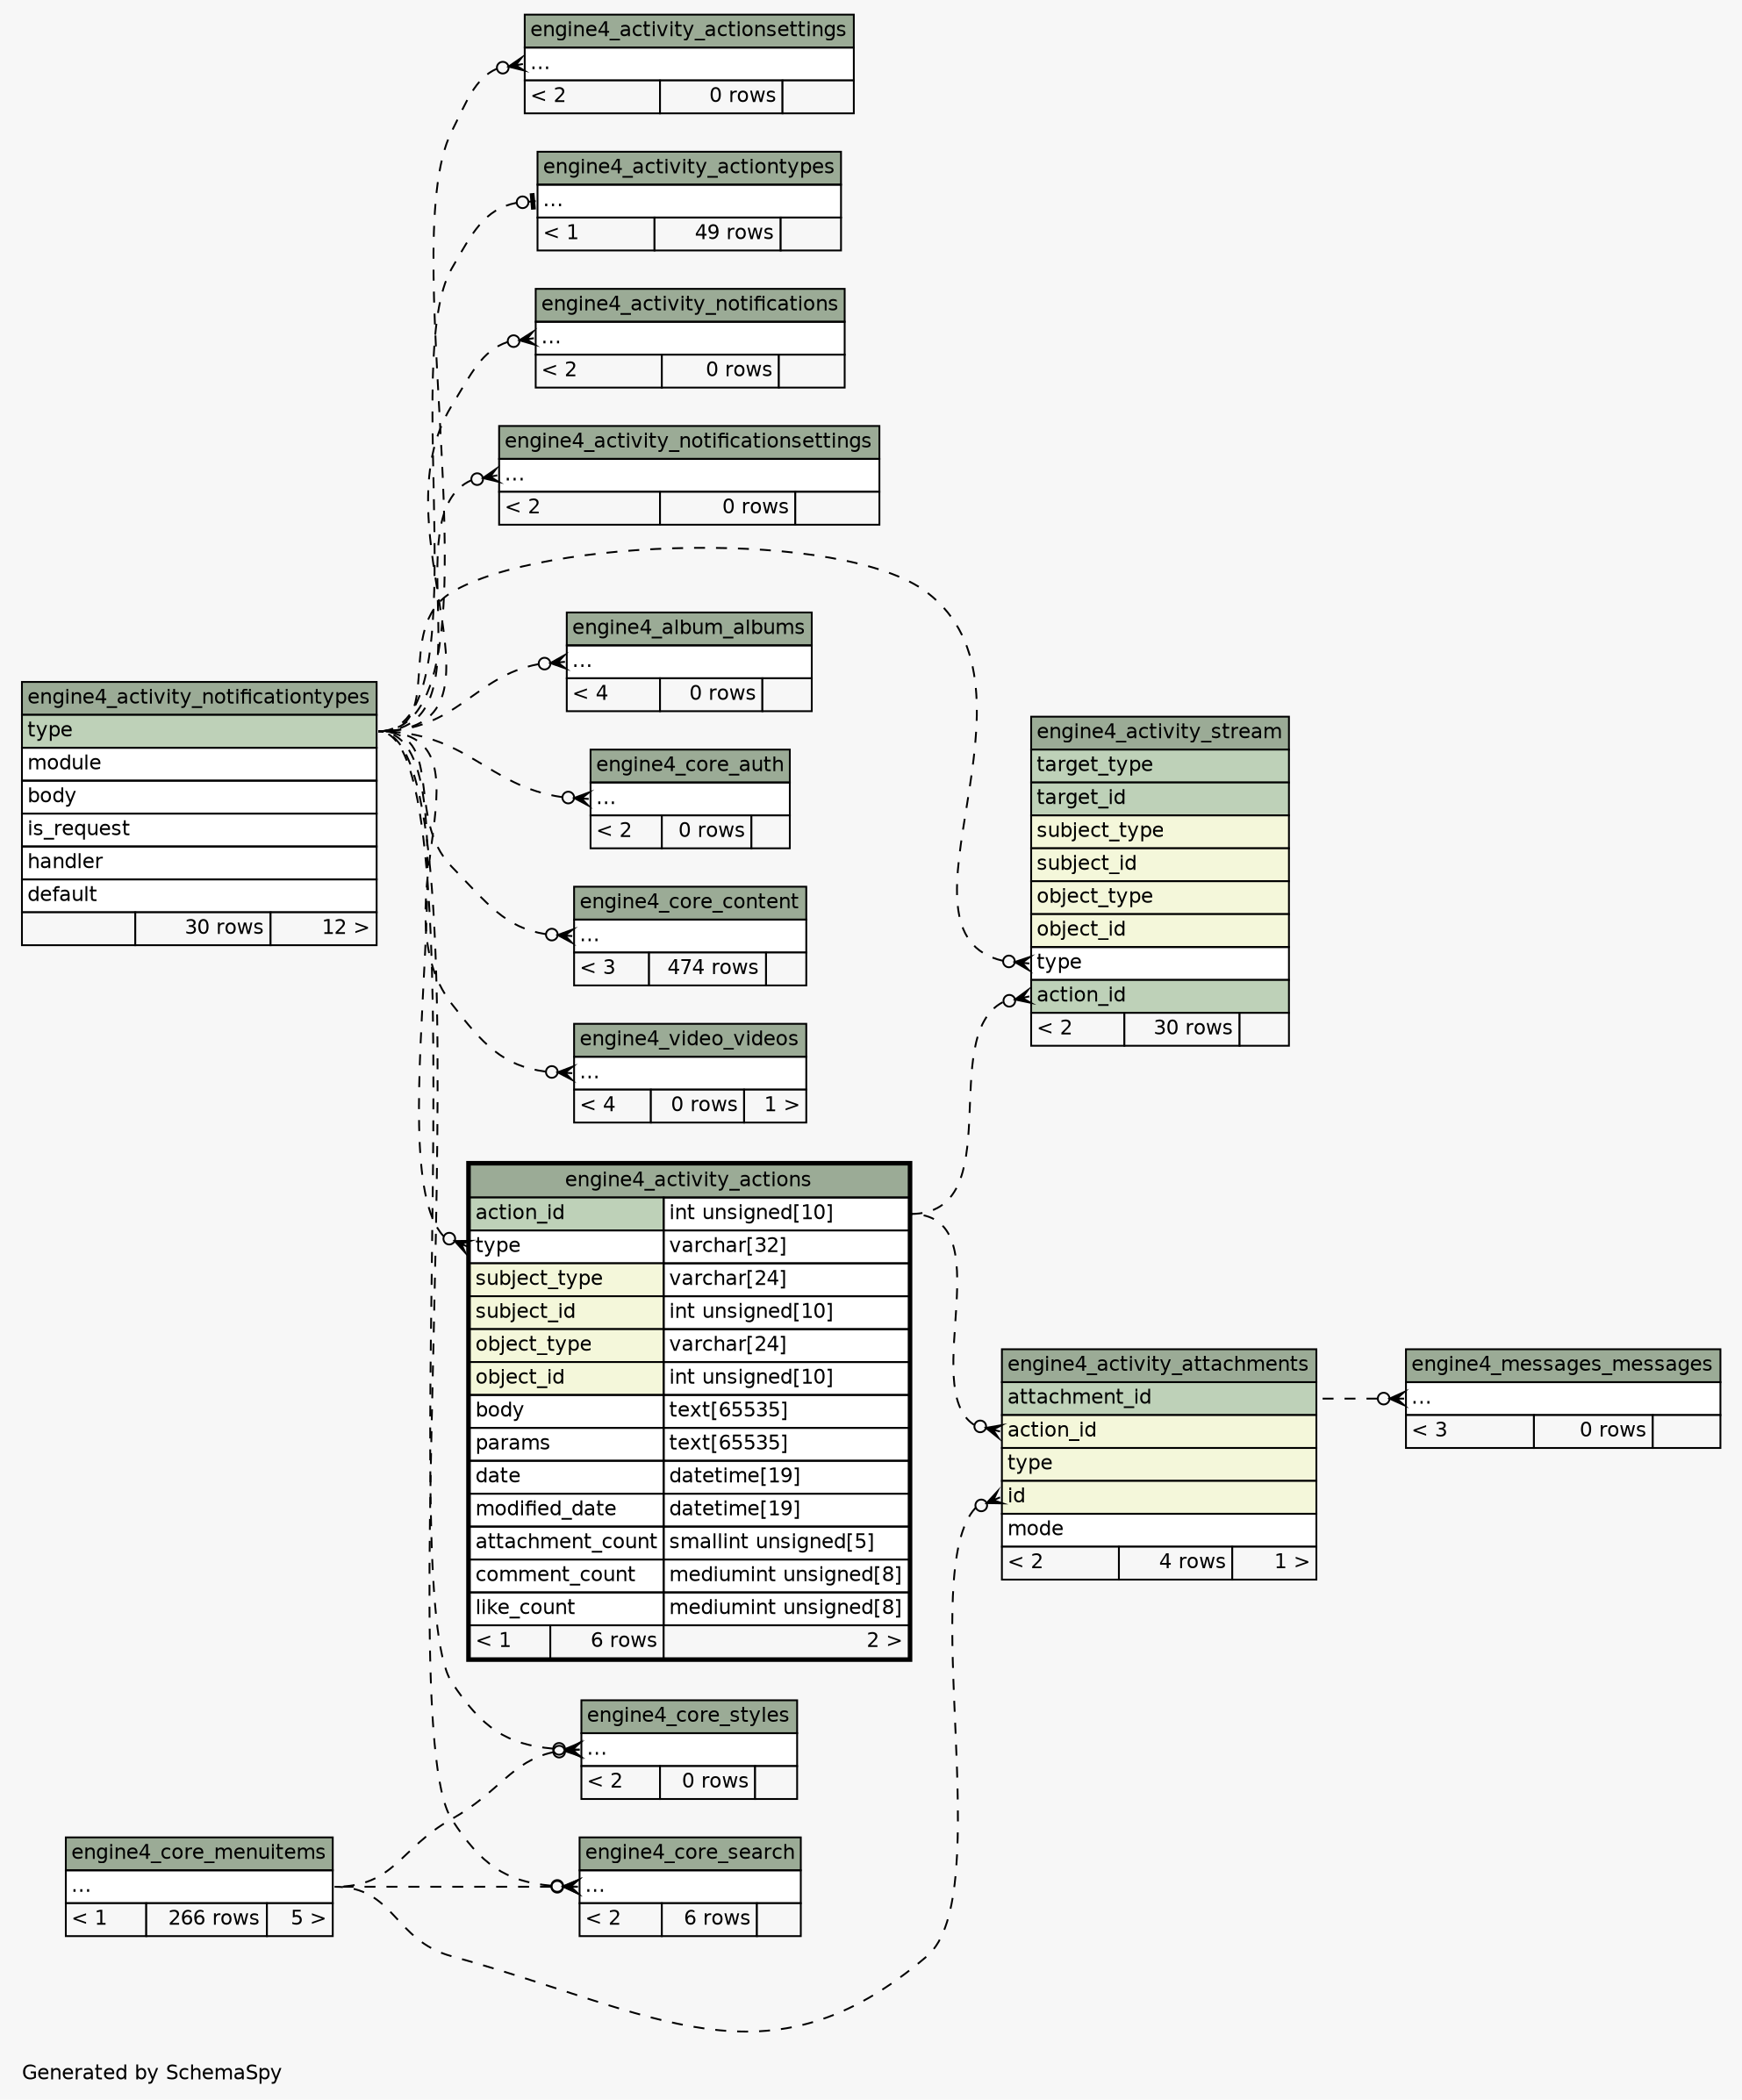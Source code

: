 // dot 2.38.0 on Windows 10 10.0
// SchemaSpy rev 590
digraph "impliedTwoDegreesRelationshipsDiagram" {
  graph [
    rankdir="RL"
    bgcolor="#f7f7f7"
    label="\nGenerated by SchemaSpy"
    labeljust="l"
    nodesep="0.18"
    ranksep="0.46"
    fontname="Helvetica"
    fontsize="11"
  ];
  node [
    fontname="Helvetica"
    fontsize="11"
    shape="plaintext"
  ];
  edge [
    arrowsize="0.8"
  ];
  "engine4_activity_actions":"type":w -> "engine4_activity_notificationtypes":"type":e [arrowhead=none dir=back arrowtail=crowodot style=dashed];
  "engine4_activity_actionsettings":"elipses":w -> "engine4_activity_notificationtypes":"type":e [arrowhead=none dir=back arrowtail=crowodot style=dashed];
  "engine4_activity_actiontypes":"elipses":w -> "engine4_activity_notificationtypes":"type":e [arrowhead=none dir=back arrowtail=teeodot style=dashed];
  "engine4_activity_attachments":"action_id":w -> "engine4_activity_actions":"action_id.type":e [arrowhead=none dir=back arrowtail=crowodot style=dashed];
  "engine4_activity_attachments":"id":w -> "engine4_core_menuitems":"elipses":e [arrowhead=none dir=back arrowtail=crowodot style=dashed];
  "engine4_activity_notifications":"elipses":w -> "engine4_activity_notificationtypes":"type":e [arrowhead=none dir=back arrowtail=crowodot style=dashed];
  "engine4_activity_notificationsettings":"elipses":w -> "engine4_activity_notificationtypes":"type":e [arrowhead=none dir=back arrowtail=crowodot style=dashed];
  "engine4_activity_stream":"action_id":w -> "engine4_activity_actions":"action_id.type":e [arrowhead=none dir=back arrowtail=crowodot style=dashed];
  "engine4_activity_stream":"type":w -> "engine4_activity_notificationtypes":"type":e [arrowhead=none dir=back arrowtail=crowodot style=dashed];
  "engine4_album_albums":"elipses":w -> "engine4_activity_notificationtypes":"type":e [arrowhead=none dir=back arrowtail=crowodot style=dashed];
  "engine4_core_auth":"elipses":w -> "engine4_activity_notificationtypes":"type":e [arrowhead=none dir=back arrowtail=crowodot style=dashed];
  "engine4_core_content":"elipses":w -> "engine4_activity_notificationtypes":"type":e [arrowhead=none dir=back arrowtail=crowodot style=dashed];
  "engine4_core_search":"elipses":w -> "engine4_core_menuitems":"elipses":e [arrowhead=none dir=back arrowtail=crowodot style=dashed];
  "engine4_core_search":"elipses":w -> "engine4_activity_notificationtypes":"type":e [arrowhead=none dir=back arrowtail=crowodot style=dashed];
  "engine4_core_styles":"elipses":w -> "engine4_core_menuitems":"elipses":e [arrowhead=none dir=back arrowtail=crowodot style=dashed];
  "engine4_core_styles":"elipses":w -> "engine4_activity_notificationtypes":"type":e [arrowhead=none dir=back arrowtail=crowodot style=dashed];
  "engine4_messages_messages":"elipses":w -> "engine4_activity_attachments":"attachment_id":e [arrowhead=none dir=back arrowtail=crowodot style=dashed];
  "engine4_video_videos":"elipses":w -> "engine4_activity_notificationtypes":"type":e [arrowhead=none dir=back arrowtail=crowodot style=dashed];
  "engine4_activity_actions" [
    label=<
    <TABLE BORDER="2" CELLBORDER="1" CELLSPACING="0" BGCOLOR="#ffffff">
      <TR><TD COLSPAN="3" BGCOLOR="#9bab96" ALIGN="CENTER">engine4_activity_actions</TD></TR>
      <TR><TD PORT="action_id" COLSPAN="2" BGCOLOR="#bed1b8" ALIGN="LEFT">action_id</TD><TD PORT="action_id.type" ALIGN="LEFT">int unsigned[10]</TD></TR>
      <TR><TD PORT="type" COLSPAN="2" ALIGN="LEFT">type</TD><TD PORT="type.type" ALIGN="LEFT">varchar[32]</TD></TR>
      <TR><TD PORT="subject_type" COLSPAN="2" BGCOLOR="#f4f7da" ALIGN="LEFT">subject_type</TD><TD PORT="subject_type.type" ALIGN="LEFT">varchar[24]</TD></TR>
      <TR><TD PORT="subject_id" COLSPAN="2" BGCOLOR="#f4f7da" ALIGN="LEFT">subject_id</TD><TD PORT="subject_id.type" ALIGN="LEFT">int unsigned[10]</TD></TR>
      <TR><TD PORT="object_type" COLSPAN="2" BGCOLOR="#f4f7da" ALIGN="LEFT">object_type</TD><TD PORT="object_type.type" ALIGN="LEFT">varchar[24]</TD></TR>
      <TR><TD PORT="object_id" COLSPAN="2" BGCOLOR="#f4f7da" ALIGN="LEFT">object_id</TD><TD PORT="object_id.type" ALIGN="LEFT">int unsigned[10]</TD></TR>
      <TR><TD PORT="body" COLSPAN="2" ALIGN="LEFT">body</TD><TD PORT="body.type" ALIGN="LEFT">text[65535]</TD></TR>
      <TR><TD PORT="params" COLSPAN="2" ALIGN="LEFT">params</TD><TD PORT="params.type" ALIGN="LEFT">text[65535]</TD></TR>
      <TR><TD PORT="date" COLSPAN="2" ALIGN="LEFT">date</TD><TD PORT="date.type" ALIGN="LEFT">datetime[19]</TD></TR>
      <TR><TD PORT="modified_date" COLSPAN="2" ALIGN="LEFT">modified_date</TD><TD PORT="modified_date.type" ALIGN="LEFT">datetime[19]</TD></TR>
      <TR><TD PORT="attachment_count" COLSPAN="2" ALIGN="LEFT">attachment_count</TD><TD PORT="attachment_count.type" ALIGN="LEFT">smallint unsigned[5]</TD></TR>
      <TR><TD PORT="comment_count" COLSPAN="2" ALIGN="LEFT">comment_count</TD><TD PORT="comment_count.type" ALIGN="LEFT">mediumint unsigned[8]</TD></TR>
      <TR><TD PORT="like_count" COLSPAN="2" ALIGN="LEFT">like_count</TD><TD PORT="like_count.type" ALIGN="LEFT">mediumint unsigned[8]</TD></TR>
      <TR><TD ALIGN="LEFT" BGCOLOR="#f7f7f7">&lt; 1</TD><TD ALIGN="RIGHT" BGCOLOR="#f7f7f7">6 rows</TD><TD ALIGN="RIGHT" BGCOLOR="#f7f7f7">2 &gt;</TD></TR>
    </TABLE>>
    URL="engine4_activity_actions.html"
    tooltip="engine4_activity_actions"
  ];
  "engine4_activity_actionsettings" [
    label=<
    <TABLE BORDER="0" CELLBORDER="1" CELLSPACING="0" BGCOLOR="#ffffff">
      <TR><TD COLSPAN="3" BGCOLOR="#9bab96" ALIGN="CENTER">engine4_activity_actionsettings</TD></TR>
      <TR><TD PORT="elipses" COLSPAN="3" ALIGN="LEFT">...</TD></TR>
      <TR><TD ALIGN="LEFT" BGCOLOR="#f7f7f7">&lt; 2</TD><TD ALIGN="RIGHT" BGCOLOR="#f7f7f7">0 rows</TD><TD ALIGN="RIGHT" BGCOLOR="#f7f7f7">  </TD></TR>
    </TABLE>>
    URL="engine4_activity_actionsettings.html"
    tooltip="engine4_activity_actionsettings"
  ];
  "engine4_activity_actiontypes" [
    label=<
    <TABLE BORDER="0" CELLBORDER="1" CELLSPACING="0" BGCOLOR="#ffffff">
      <TR><TD COLSPAN="3" BGCOLOR="#9bab96" ALIGN="CENTER">engine4_activity_actiontypes</TD></TR>
      <TR><TD PORT="elipses" COLSPAN="3" ALIGN="LEFT">...</TD></TR>
      <TR><TD ALIGN="LEFT" BGCOLOR="#f7f7f7">&lt; 1</TD><TD ALIGN="RIGHT" BGCOLOR="#f7f7f7">49 rows</TD><TD ALIGN="RIGHT" BGCOLOR="#f7f7f7">  </TD></TR>
    </TABLE>>
    URL="engine4_activity_actiontypes.html"
    tooltip="engine4_activity_actiontypes"
  ];
  "engine4_activity_attachments" [
    label=<
    <TABLE BORDER="0" CELLBORDER="1" CELLSPACING="0" BGCOLOR="#ffffff">
      <TR><TD COLSPAN="3" BGCOLOR="#9bab96" ALIGN="CENTER">engine4_activity_attachments</TD></TR>
      <TR><TD PORT="attachment_id" COLSPAN="3" BGCOLOR="#bed1b8" ALIGN="LEFT">attachment_id</TD></TR>
      <TR><TD PORT="action_id" COLSPAN="3" BGCOLOR="#f4f7da" ALIGN="LEFT">action_id</TD></TR>
      <TR><TD PORT="type" COLSPAN="3" BGCOLOR="#f4f7da" ALIGN="LEFT">type</TD></TR>
      <TR><TD PORT="id" COLSPAN="3" BGCOLOR="#f4f7da" ALIGN="LEFT">id</TD></TR>
      <TR><TD PORT="mode" COLSPAN="3" ALIGN="LEFT">mode</TD></TR>
      <TR><TD ALIGN="LEFT" BGCOLOR="#f7f7f7">&lt; 2</TD><TD ALIGN="RIGHT" BGCOLOR="#f7f7f7">4 rows</TD><TD ALIGN="RIGHT" BGCOLOR="#f7f7f7">1 &gt;</TD></TR>
    </TABLE>>
    URL="engine4_activity_attachments.html"
    tooltip="engine4_activity_attachments"
  ];
  "engine4_activity_notifications" [
    label=<
    <TABLE BORDER="0" CELLBORDER="1" CELLSPACING="0" BGCOLOR="#ffffff">
      <TR><TD COLSPAN="3" BGCOLOR="#9bab96" ALIGN="CENTER">engine4_activity_notifications</TD></TR>
      <TR><TD PORT="elipses" COLSPAN="3" ALIGN="LEFT">...</TD></TR>
      <TR><TD ALIGN="LEFT" BGCOLOR="#f7f7f7">&lt; 2</TD><TD ALIGN="RIGHT" BGCOLOR="#f7f7f7">0 rows</TD><TD ALIGN="RIGHT" BGCOLOR="#f7f7f7">  </TD></TR>
    </TABLE>>
    URL="engine4_activity_notifications.html"
    tooltip="engine4_activity_notifications"
  ];
  "engine4_activity_notificationsettings" [
    label=<
    <TABLE BORDER="0" CELLBORDER="1" CELLSPACING="0" BGCOLOR="#ffffff">
      <TR><TD COLSPAN="3" BGCOLOR="#9bab96" ALIGN="CENTER">engine4_activity_notificationsettings</TD></TR>
      <TR><TD PORT="elipses" COLSPAN="3" ALIGN="LEFT">...</TD></TR>
      <TR><TD ALIGN="LEFT" BGCOLOR="#f7f7f7">&lt; 2</TD><TD ALIGN="RIGHT" BGCOLOR="#f7f7f7">0 rows</TD><TD ALIGN="RIGHT" BGCOLOR="#f7f7f7">  </TD></TR>
    </TABLE>>
    URL="engine4_activity_notificationsettings.html"
    tooltip="engine4_activity_notificationsettings"
  ];
  "engine4_activity_notificationtypes" [
    label=<
    <TABLE BORDER="0" CELLBORDER="1" CELLSPACING="0" BGCOLOR="#ffffff">
      <TR><TD COLSPAN="3" BGCOLOR="#9bab96" ALIGN="CENTER">engine4_activity_notificationtypes</TD></TR>
      <TR><TD PORT="type" COLSPAN="3" BGCOLOR="#bed1b8" ALIGN="LEFT">type</TD></TR>
      <TR><TD PORT="module" COLSPAN="3" ALIGN="LEFT">module</TD></TR>
      <TR><TD PORT="body" COLSPAN="3" ALIGN="LEFT">body</TD></TR>
      <TR><TD PORT="is_request" COLSPAN="3" ALIGN="LEFT">is_request</TD></TR>
      <TR><TD PORT="handler" COLSPAN="3" ALIGN="LEFT">handler</TD></TR>
      <TR><TD PORT="default" COLSPAN="3" ALIGN="LEFT">default</TD></TR>
      <TR><TD ALIGN="LEFT" BGCOLOR="#f7f7f7">  </TD><TD ALIGN="RIGHT" BGCOLOR="#f7f7f7">30 rows</TD><TD ALIGN="RIGHT" BGCOLOR="#f7f7f7">12 &gt;</TD></TR>
    </TABLE>>
    URL="engine4_activity_notificationtypes.html"
    tooltip="engine4_activity_notificationtypes"
  ];
  "engine4_activity_stream" [
    label=<
    <TABLE BORDER="0" CELLBORDER="1" CELLSPACING="0" BGCOLOR="#ffffff">
      <TR><TD COLSPAN="3" BGCOLOR="#9bab96" ALIGN="CENTER">engine4_activity_stream</TD></TR>
      <TR><TD PORT="target_type" COLSPAN="3" BGCOLOR="#bed1b8" ALIGN="LEFT">target_type</TD></TR>
      <TR><TD PORT="target_id" COLSPAN="3" BGCOLOR="#bed1b8" ALIGN="LEFT">target_id</TD></TR>
      <TR><TD PORT="subject_type" COLSPAN="3" BGCOLOR="#f4f7da" ALIGN="LEFT">subject_type</TD></TR>
      <TR><TD PORT="subject_id" COLSPAN="3" BGCOLOR="#f4f7da" ALIGN="LEFT">subject_id</TD></TR>
      <TR><TD PORT="object_type" COLSPAN="3" BGCOLOR="#f4f7da" ALIGN="LEFT">object_type</TD></TR>
      <TR><TD PORT="object_id" COLSPAN="3" BGCOLOR="#f4f7da" ALIGN="LEFT">object_id</TD></TR>
      <TR><TD PORT="type" COLSPAN="3" ALIGN="LEFT">type</TD></TR>
      <TR><TD PORT="action_id" COLSPAN="3" BGCOLOR="#bed1b8" ALIGN="LEFT">action_id</TD></TR>
      <TR><TD ALIGN="LEFT" BGCOLOR="#f7f7f7">&lt; 2</TD><TD ALIGN="RIGHT" BGCOLOR="#f7f7f7">30 rows</TD><TD ALIGN="RIGHT" BGCOLOR="#f7f7f7">  </TD></TR>
    </TABLE>>
    URL="engine4_activity_stream.html"
    tooltip="engine4_activity_stream"
  ];
  "engine4_album_albums" [
    label=<
    <TABLE BORDER="0" CELLBORDER="1" CELLSPACING="0" BGCOLOR="#ffffff">
      <TR><TD COLSPAN="3" BGCOLOR="#9bab96" ALIGN="CENTER">engine4_album_albums</TD></TR>
      <TR><TD PORT="elipses" COLSPAN="3" ALIGN="LEFT">...</TD></TR>
      <TR><TD ALIGN="LEFT" BGCOLOR="#f7f7f7">&lt; 4</TD><TD ALIGN="RIGHT" BGCOLOR="#f7f7f7">0 rows</TD><TD ALIGN="RIGHT" BGCOLOR="#f7f7f7">  </TD></TR>
    </TABLE>>
    URL="engine4_album_albums.html"
    tooltip="engine4_album_albums"
  ];
  "engine4_core_auth" [
    label=<
    <TABLE BORDER="0" CELLBORDER="1" CELLSPACING="0" BGCOLOR="#ffffff">
      <TR><TD COLSPAN="3" BGCOLOR="#9bab96" ALIGN="CENTER">engine4_core_auth</TD></TR>
      <TR><TD PORT="elipses" COLSPAN="3" ALIGN="LEFT">...</TD></TR>
      <TR><TD ALIGN="LEFT" BGCOLOR="#f7f7f7">&lt; 2</TD><TD ALIGN="RIGHT" BGCOLOR="#f7f7f7">0 rows</TD><TD ALIGN="RIGHT" BGCOLOR="#f7f7f7">  </TD></TR>
    </TABLE>>
    URL="engine4_core_auth.html"
    tooltip="engine4_core_auth"
  ];
  "engine4_core_content" [
    label=<
    <TABLE BORDER="0" CELLBORDER="1" CELLSPACING="0" BGCOLOR="#ffffff">
      <TR><TD COLSPAN="3" BGCOLOR="#9bab96" ALIGN="CENTER">engine4_core_content</TD></TR>
      <TR><TD PORT="elipses" COLSPAN="3" ALIGN="LEFT">...</TD></TR>
      <TR><TD ALIGN="LEFT" BGCOLOR="#f7f7f7">&lt; 3</TD><TD ALIGN="RIGHT" BGCOLOR="#f7f7f7">474 rows</TD><TD ALIGN="RIGHT" BGCOLOR="#f7f7f7">  </TD></TR>
    </TABLE>>
    URL="engine4_core_content.html"
    tooltip="engine4_core_content"
  ];
  "engine4_core_menuitems" [
    label=<
    <TABLE BORDER="0" CELLBORDER="1" CELLSPACING="0" BGCOLOR="#ffffff">
      <TR><TD COLSPAN="3" BGCOLOR="#9bab96" ALIGN="CENTER">engine4_core_menuitems</TD></TR>
      <TR><TD PORT="elipses" COLSPAN="3" ALIGN="LEFT">...</TD></TR>
      <TR><TD ALIGN="LEFT" BGCOLOR="#f7f7f7">&lt; 1</TD><TD ALIGN="RIGHT" BGCOLOR="#f7f7f7">266 rows</TD><TD ALIGN="RIGHT" BGCOLOR="#f7f7f7">5 &gt;</TD></TR>
    </TABLE>>
    URL="engine4_core_menuitems.html"
    tooltip="engine4_core_menuitems"
  ];
  "engine4_core_search" [
    label=<
    <TABLE BORDER="0" CELLBORDER="1" CELLSPACING="0" BGCOLOR="#ffffff">
      <TR><TD COLSPAN="3" BGCOLOR="#9bab96" ALIGN="CENTER">engine4_core_search</TD></TR>
      <TR><TD PORT="elipses" COLSPAN="3" ALIGN="LEFT">...</TD></TR>
      <TR><TD ALIGN="LEFT" BGCOLOR="#f7f7f7">&lt; 2</TD><TD ALIGN="RIGHT" BGCOLOR="#f7f7f7">6 rows</TD><TD ALIGN="RIGHT" BGCOLOR="#f7f7f7">  </TD></TR>
    </TABLE>>
    URL="engine4_core_search.html"
    tooltip="engine4_core_search"
  ];
  "engine4_core_styles" [
    label=<
    <TABLE BORDER="0" CELLBORDER="1" CELLSPACING="0" BGCOLOR="#ffffff">
      <TR><TD COLSPAN="3" BGCOLOR="#9bab96" ALIGN="CENTER">engine4_core_styles</TD></TR>
      <TR><TD PORT="elipses" COLSPAN="3" ALIGN="LEFT">...</TD></TR>
      <TR><TD ALIGN="LEFT" BGCOLOR="#f7f7f7">&lt; 2</TD><TD ALIGN="RIGHT" BGCOLOR="#f7f7f7">0 rows</TD><TD ALIGN="RIGHT" BGCOLOR="#f7f7f7">  </TD></TR>
    </TABLE>>
    URL="engine4_core_styles.html"
    tooltip="engine4_core_styles"
  ];
  "engine4_messages_messages" [
    label=<
    <TABLE BORDER="0" CELLBORDER="1" CELLSPACING="0" BGCOLOR="#ffffff">
      <TR><TD COLSPAN="3" BGCOLOR="#9bab96" ALIGN="CENTER">engine4_messages_messages</TD></TR>
      <TR><TD PORT="elipses" COLSPAN="3" ALIGN="LEFT">...</TD></TR>
      <TR><TD ALIGN="LEFT" BGCOLOR="#f7f7f7">&lt; 3</TD><TD ALIGN="RIGHT" BGCOLOR="#f7f7f7">0 rows</TD><TD ALIGN="RIGHT" BGCOLOR="#f7f7f7">  </TD></TR>
    </TABLE>>
    URL="engine4_messages_messages.html"
    tooltip="engine4_messages_messages"
  ];
  "engine4_video_videos" [
    label=<
    <TABLE BORDER="0" CELLBORDER="1" CELLSPACING="0" BGCOLOR="#ffffff">
      <TR><TD COLSPAN="3" BGCOLOR="#9bab96" ALIGN="CENTER">engine4_video_videos</TD></TR>
      <TR><TD PORT="elipses" COLSPAN="3" ALIGN="LEFT">...</TD></TR>
      <TR><TD ALIGN="LEFT" BGCOLOR="#f7f7f7">&lt; 4</TD><TD ALIGN="RIGHT" BGCOLOR="#f7f7f7">0 rows</TD><TD ALIGN="RIGHT" BGCOLOR="#f7f7f7">1 &gt;</TD></TR>
    </TABLE>>
    URL="engine4_video_videos.html"
    tooltip="engine4_video_videos"
  ];
}
